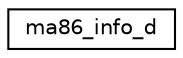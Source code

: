 digraph "Graphical Class Hierarchy"
{
  edge [fontname="Helvetica",fontsize="10",labelfontname="Helvetica",labelfontsize="10"];
  node [fontname="Helvetica",fontsize="10",shape=record];
  rankdir="LR";
  Node1 [label="ma86_info_d",height=0.2,width=0.4,color="black", fillcolor="white", style="filled",URL="$structma86__info__d.html"];
}
